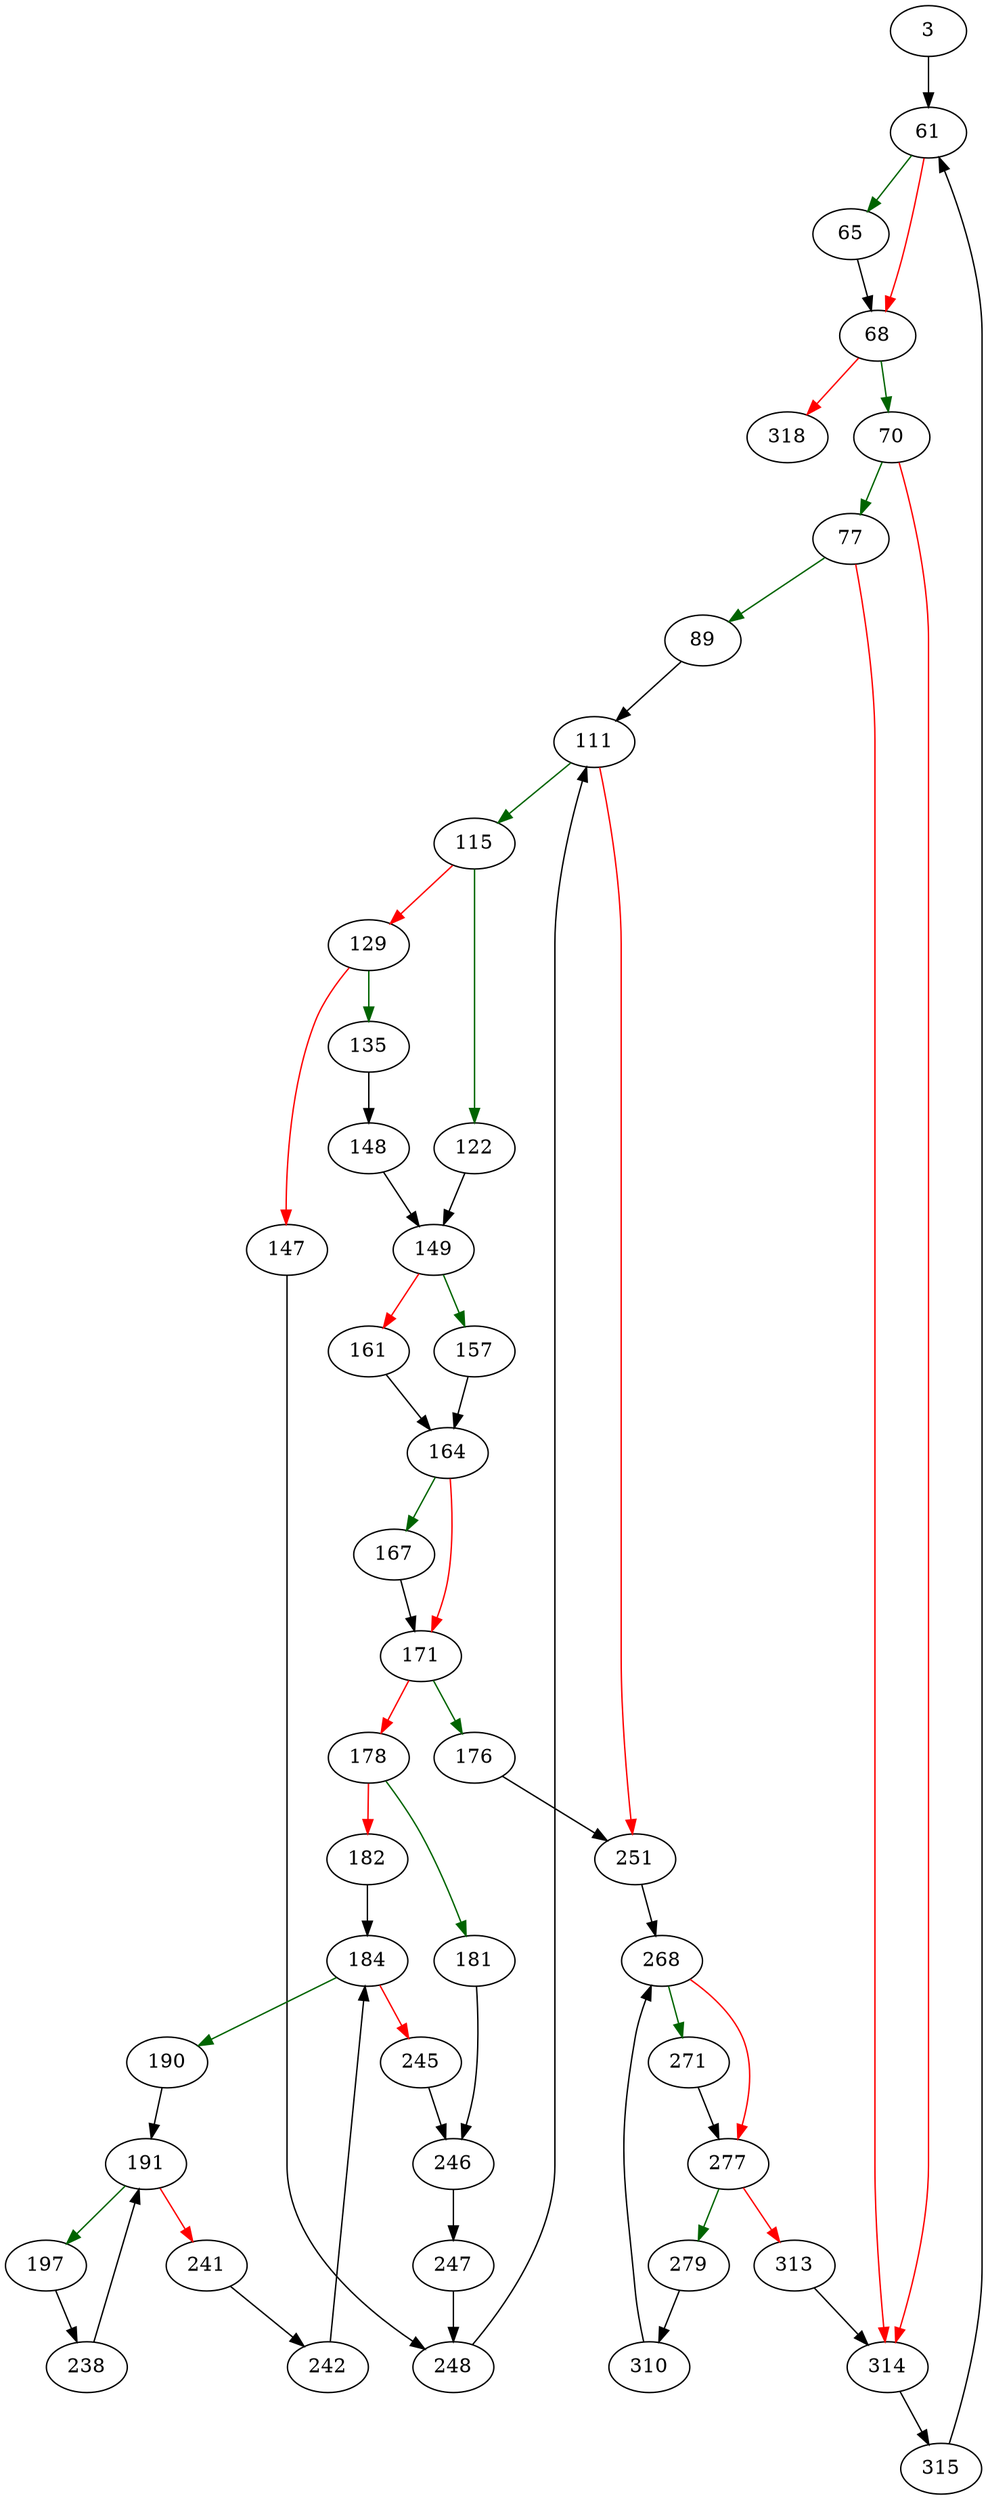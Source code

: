 strict digraph "whereLoopAddOr" {
	// Node definitions.
	3 [entry=true];
	61;
	65;
	68;
	70;
	318;
	77;
	314;
	89;
	111;
	115;
	251;
	122;
	129;
	149;
	135;
	147;
	148;
	248;
	157;
	161;
	164;
	167;
	171;
	176;
	178;
	181;
	182;
	246;
	184;
	190;
	245;
	191;
	197;
	241;
	238;
	242;
	247;
	268;
	271;
	277;
	279;
	313;
	310;
	315;

	// Edge definitions.
	3 -> 61;
	61 -> 65 [
		color=darkgreen
		cond=true
	];
	61 -> 68 [
		color=red
		cond=false
	];
	65 -> 68;
	68 -> 70 [
		color=darkgreen
		cond=true
	];
	68 -> 318 [
		color=red
		cond=false
	];
	70 -> 77 [
		color=darkgreen
		cond=true
	];
	70 -> 314 [
		color=red
		cond=false
	];
	77 -> 314 [
		color=red
		cond=false
	];
	77 -> 89 [
		color=darkgreen
		cond=true
	];
	314 -> 315;
	89 -> 111;
	111 -> 115 [
		color=darkgreen
		cond=true
	];
	111 -> 251 [
		color=red
		cond=false
	];
	115 -> 122 [
		color=darkgreen
		cond=true
	];
	115 -> 129 [
		color=red
		cond=false
	];
	251 -> 268;
	122 -> 149;
	129 -> 135 [
		color=darkgreen
		cond=true
	];
	129 -> 147 [
		color=red
		cond=false
	];
	149 -> 157 [
		color=darkgreen
		cond=true
	];
	149 -> 161 [
		color=red
		cond=false
	];
	135 -> 148;
	147 -> 248;
	148 -> 149;
	248 -> 111;
	157 -> 164;
	161 -> 164;
	164 -> 167 [
		color=darkgreen
		cond=true
	];
	164 -> 171 [
		color=red
		cond=false
	];
	167 -> 171;
	171 -> 176 [
		color=darkgreen
		cond=true
	];
	171 -> 178 [
		color=red
		cond=false
	];
	176 -> 251;
	178 -> 181 [
		color=darkgreen
		cond=true
	];
	178 -> 182 [
		color=red
		cond=false
	];
	181 -> 246;
	182 -> 184;
	246 -> 247;
	184 -> 190 [
		color=darkgreen
		cond=true
	];
	184 -> 245 [
		color=red
		cond=false
	];
	190 -> 191;
	245 -> 246;
	191 -> 197 [
		color=darkgreen
		cond=true
	];
	191 -> 241 [
		color=red
		cond=false
	];
	197 -> 238;
	241 -> 242;
	238 -> 191;
	242 -> 184;
	247 -> 248;
	268 -> 271 [
		color=darkgreen
		cond=true
	];
	268 -> 277 [
		color=red
		cond=false
	];
	271 -> 277;
	277 -> 279 [
		color=darkgreen
		cond=true
	];
	277 -> 313 [
		color=red
		cond=false
	];
	279 -> 310;
	313 -> 314;
	310 -> 268;
	315 -> 61;
}